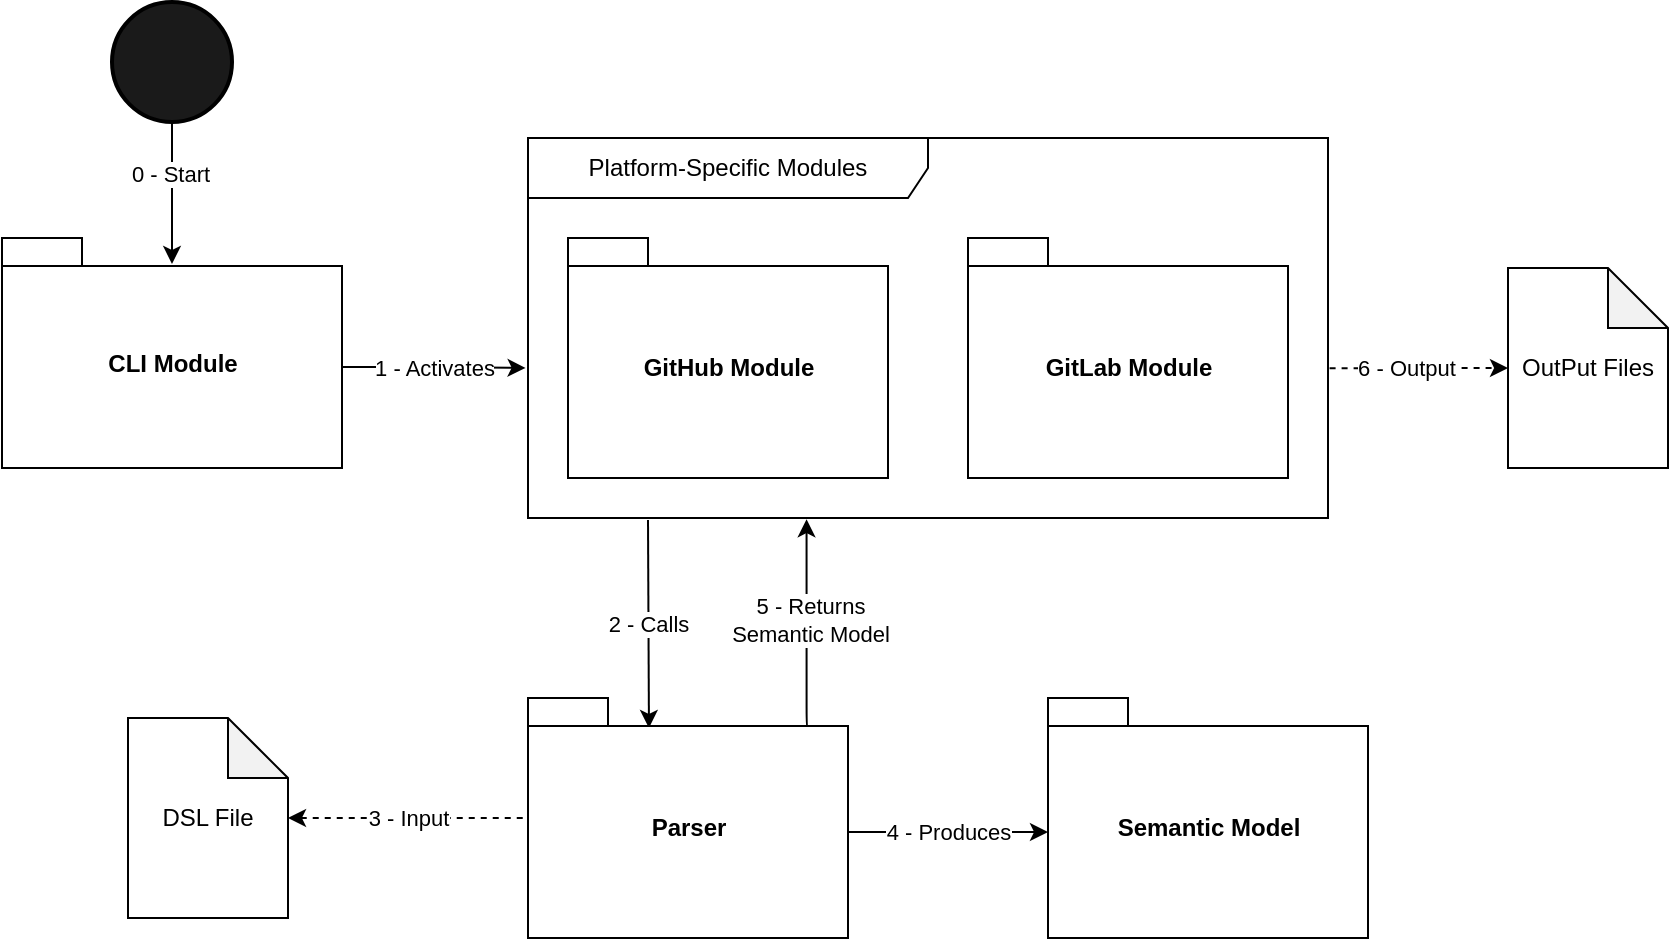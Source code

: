 <mxfile pages="6">
    <diagram id="MqxnWlQqTLx_sGWGAXM0" name="SystemOverview">
        <mxGraphModel dx="1958" dy="1572" grid="1" gridSize="10" guides="1" tooltips="1" connect="1" arrows="1" fold="1" page="1" pageScale="1" pageWidth="850" pageHeight="1100" math="0" shadow="0">
            <root>
                <mxCell id="0"/>
                <mxCell id="1" parent="0"/>
                <mxCell id="23" value="Platform-Specific Modules" style="shape=umlFrame;whiteSpace=wrap;html=1;width=200;height=30;" vertex="1" parent="1">
                    <mxGeometry x="60" width="400" height="190" as="geometry"/>
                </mxCell>
                <mxCell id="29" value="1 - Activates" style="edgeStyle=orthogonalEdgeStyle;html=1;exitX=0;exitY=0;exitDx=170;exitDy=64.5;exitPerimeter=0;entryX=-0.003;entryY=0.605;entryDx=0;entryDy=0;entryPerimeter=0;startArrow=none;startFill=0;endArrow=classic;endFill=1;" edge="1" parent="1" source="gdJiS5tVcTXjcoY0e7hW-7" target="23">
                    <mxGeometry relative="1" as="geometry"/>
                </mxCell>
                <mxCell id="gdJiS5tVcTXjcoY0e7hW-7" value="CLI Module" style="shape=folder;fontStyle=1;spacingTop=10;tabWidth=40;tabHeight=14;tabPosition=left;html=1;" parent="1" vertex="1">
                    <mxGeometry x="-203" y="50" width="170" height="115" as="geometry"/>
                </mxCell>
                <mxCell id="gdJiS5tVcTXjcoY0e7hW-8" value="4 - Produces" style="edgeStyle=none;html=1;exitX=0;exitY=0;exitDx=160;exitDy=67;exitPerimeter=0;entryX=0;entryY=0;entryDx=0;entryDy=67;entryPerimeter=0;" parent="1" source="2" target="4" edge="1">
                    <mxGeometry relative="1" as="geometry"/>
                </mxCell>
                <mxCell id="24" value="2 - Calls" style="edgeStyle=orthogonalEdgeStyle;html=1;exitX=0.378;exitY=0.125;exitDx=0;exitDy=0;exitPerimeter=0;startArrow=classic;startFill=1;endArrow=none;endFill=0;" edge="1" parent="1" source="2">
                    <mxGeometry relative="1" as="geometry">
                        <mxPoint x="120" y="191" as="targetPoint"/>
                        <Array as="points"/>
                    </mxGeometry>
                </mxCell>
                <mxCell id="26" style="edgeStyle=orthogonalEdgeStyle;html=1;exitX=0.878;exitY=0.108;exitDx=0;exitDy=0;exitPerimeter=0;entryX=0.362;entryY=0.998;entryDx=0;entryDy=0;entryPerimeter=0;startArrow=none;startFill=0;endArrow=classic;endFill=1;" edge="1" parent="1">
                    <mxGeometry relative="1" as="geometry">
                        <mxPoint x="200.48" y="293.96" as="sourcePoint"/>
                        <mxPoint x="199.28" y="190.6" as="targetPoint"/>
                        <Array as="points">
                            <mxPoint x="200" y="295"/>
                            <mxPoint x="199" y="295"/>
                        </Array>
                    </mxGeometry>
                </mxCell>
                <mxCell id="27" value="5 - Returns &lt;br&gt;Semantic Model" style="edgeLabel;html=1;align=center;verticalAlign=middle;resizable=0;points=[];" vertex="1" connectable="0" parent="26">
                    <mxGeometry x="0.317" y="1" relative="1" as="geometry">
                        <mxPoint x="2" y="14" as="offset"/>
                    </mxGeometry>
                </mxCell>
                <mxCell id="2" value="Parser" style="shape=folder;fontStyle=1;spacingTop=10;tabWidth=40;tabHeight=14;tabPosition=left;html=1;" parent="1" vertex="1">
                    <mxGeometry x="60" y="280" width="160" height="120" as="geometry"/>
                </mxCell>
                <mxCell id="4" value="Semantic Model" style="shape=folder;fontStyle=1;spacingTop=10;tabWidth=40;tabHeight=14;tabPosition=left;html=1;" parent="1" vertex="1">
                    <mxGeometry x="320" y="280" width="160" height="120" as="geometry"/>
                </mxCell>
                <mxCell id="gdJiS5tVcTXjcoY0e7hW-4" value="GitHub Module" style="shape=folder;fontStyle=1;spacingTop=10;tabWidth=40;tabHeight=14;tabPosition=left;html=1;" parent="1" vertex="1">
                    <mxGeometry x="80" y="50" width="160" height="120" as="geometry"/>
                </mxCell>
                <mxCell id="gdJiS5tVcTXjcoY0e7hW-25" style="edgeStyle=orthogonalEdgeStyle;html=1;exitX=1.002;exitY=0.606;exitDx=0;exitDy=0;exitPerimeter=0;entryX=0;entryY=0.5;entryDx=0;entryDy=0;entryPerimeter=0;startArrow=none;startFill=0;endArrow=classic;endFill=1;dashed=1;" parent="1" source="23" target="gdJiS5tVcTXjcoY0e7hW-20" edge="1">
                    <mxGeometry relative="1" as="geometry"/>
                </mxCell>
                <mxCell id="7" value="6 - Output" style="edgeLabel;html=1;align=center;verticalAlign=middle;resizable=0;points=[];" parent="gdJiS5tVcTXjcoY0e7hW-25" vertex="1" connectable="0">
                    <mxGeometry x="0.24" relative="1" as="geometry">
                        <mxPoint x="-17" as="offset"/>
                    </mxGeometry>
                </mxCell>
                <mxCell id="gdJiS5tVcTXjcoY0e7hW-5" value="GitLab Module" style="shape=folder;fontStyle=1;spacingTop=10;tabWidth=40;tabHeight=14;tabPosition=left;html=1;" parent="1" vertex="1">
                    <mxGeometry x="280" y="50" width="160" height="120" as="geometry"/>
                </mxCell>
                <mxCell id="XSIQ8_s49UUyToeg9Q47-8" value="3 - Input" style="edgeStyle=none;html=1;dashed=1;startArrow=classic;startFill=1;endArrow=none;endFill=0;" parent="1" source="XSIQ8_s49UUyToeg9Q47-5" target="2" edge="1">
                    <mxGeometry relative="1" as="geometry"/>
                </mxCell>
                <mxCell id="XSIQ8_s49UUyToeg9Q47-5" value="DSL File" style="shape=note;whiteSpace=wrap;html=1;backgroundOutline=1;darkOpacity=0.05;" parent="1" vertex="1">
                    <mxGeometry x="-140" y="290" width="80" height="100" as="geometry"/>
                </mxCell>
                <mxCell id="gdJiS5tVcTXjcoY0e7hW-20" value="OutPut Files" style="shape=note;whiteSpace=wrap;html=1;backgroundOutline=1;darkOpacity=0.05;" parent="1" vertex="1">
                    <mxGeometry x="550" y="65" width="80" height="100" as="geometry"/>
                </mxCell>
                <mxCell id="10" style="edgeStyle=none;html=1;exitX=0.5;exitY=1;exitDx=0;exitDy=0;exitPerimeter=0;startArrow=none;startFill=0;endArrow=classic;endFill=1;" parent="1" edge="1">
                    <mxGeometry relative="1" as="geometry">
                        <mxPoint x="-118" y="-7" as="sourcePoint"/>
                        <mxPoint x="-118" y="63" as="targetPoint"/>
                    </mxGeometry>
                </mxCell>
                <mxCell id="11" value="0 - Start" style="edgeLabel;html=1;align=center;verticalAlign=middle;resizable=0;points=[];" parent="10" vertex="1" connectable="0">
                    <mxGeometry x="-0.304" y="-1" relative="1" as="geometry">
                        <mxPoint as="offset"/>
                    </mxGeometry>
                </mxCell>
                <mxCell id="9" value="" style="strokeWidth=2;html=1;shape=mxgraph.flowchart.start_2;whiteSpace=wrap;fillColor=#1A1A1A;" parent="1" vertex="1">
                    <mxGeometry x="-148" y="-68" width="60" height="60" as="geometry"/>
                </mxCell>
            </root>
        </mxGraphModel>
    </diagram>
    <diagram id="XIYA0xYFkIvqYRaQsQ3a" name="Parser">
        <mxGraphModel dx="1138" dy="564" grid="1" gridSize="10" guides="1" tooltips="1" connect="1" arrows="1" fold="1" page="1" pageScale="1" pageWidth="850" pageHeight="1100" math="0" shadow="0">
            <root>
                <mxCell id="IWNCDrZgadfdRcg03cbw-0"/>
                <mxCell id="IWNCDrZgadfdRcg03cbw-1" parent="IWNCDrZgadfdRcg03cbw-0"/>
                <mxCell id="dM1lUa3VdjRCr3HEYh2X-16" style="edgeStyle=orthogonalEdgeStyle;html=1;" parent="IWNCDrZgadfdRcg03cbw-1" source="K09DDE0wchspApwbkazg-0" target="K09DDE0wchspApwbkazg-4" edge="1">
                    <mxGeometry relative="1" as="geometry">
                        <mxPoint x="320" y="230.0" as="targetPoint"/>
                        <Array as="points"/>
                    </mxGeometry>
                </mxCell>
                <mxCell id="K09DDE0wchspApwbkazg-0" value="DSLParser" style="swimlane;fontStyle=1;align=center;verticalAlign=top;childLayout=stackLayout;horizontal=1;startSize=26;horizontalStack=0;resizeParent=1;resizeParentMax=0;resizeLast=0;collapsible=1;marginBottom=0;" parent="IWNCDrZgadfdRcg03cbw-1" vertex="1">
                    <mxGeometry x="180" y="207" width="270" height="112" as="geometry"/>
                </mxCell>
                <mxCell id="K09DDE0wchspApwbkazg-2" value="" style="line;strokeWidth=1;fillColor=none;align=left;verticalAlign=middle;spacingTop=-1;spacingLeft=3;spacingRight=3;rotatable=0;labelPosition=right;points=[];portConstraint=eastwest;" parent="K09DDE0wchspApwbkazg-0" vertex="1">
                    <mxGeometry y="26" width="270" height="8" as="geometry"/>
                </mxCell>
                <mxCell id="K09DDE0wchspApwbkazg-3" value="+ parse(): SemanticModel" style="text;strokeColor=none;fillColor=none;align=left;verticalAlign=top;spacingLeft=4;spacingRight=4;overflow=hidden;rotatable=0;points=[[0,0.5],[1,0.5]];portConstraint=eastwest;" parent="K09DDE0wchspApwbkazg-0" vertex="1">
                    <mxGeometry y="34" width="270" height="26" as="geometry"/>
                </mxCell>
                <mxCell id="dM1lUa3VdjRCr3HEYh2X-9" value="- buildSymbolTable(): void" style="text;strokeColor=none;fillColor=none;align=left;verticalAlign=top;spacingLeft=4;spacingRight=4;overflow=hidden;rotatable=0;points=[[0,0.5],[1,0.5]];portConstraint=eastwest;" parent="K09DDE0wchspApwbkazg-0" vertex="1">
                    <mxGeometry y="60" width="270" height="26" as="geometry"/>
                </mxCell>
                <mxCell id="xOscFxG6Qo4vnTSnOcO7-1" value="- buildSemanticModel(): void" style="text;strokeColor=none;fillColor=none;align=left;verticalAlign=top;spacingLeft=4;spacingRight=4;overflow=hidden;rotatable=0;points=[[0,0.5],[1,0.5]];portConstraint=eastwest;" parent="K09DDE0wchspApwbkazg-0" vertex="1">
                    <mxGeometry y="86" width="270" height="26" as="geometry"/>
                </mxCell>
                <mxCell id="9xqBmWQ3SyAOFEb68c5p-0" style="edgeStyle=orthogonalEdgeStyle;html=1;endArrow=classic;endFill=1;endSize=6;" parent="IWNCDrZgadfdRcg03cbw-1" source="K09DDE0wchspApwbkazg-4" target="ZSBLDp_VqIufTU0aZ3Nk-0" edge="1">
                    <mxGeometry relative="1" as="geometry"/>
                </mxCell>
                <mxCell id="K09DDE0wchspApwbkazg-4" value="&lt;&lt;Singleton&gt;&gt;&#10;StageSymbolTable" style="swimlane;fontStyle=1;align=center;verticalAlign=top;childLayout=stackLayout;horizontal=1;startSize=40;horizontalStack=0;resizeParent=1;resizeParentMax=0;resizeLast=0;collapsible=1;marginBottom=0;" parent="IWNCDrZgadfdRcg03cbw-1" vertex="1">
                    <mxGeometry x="490" y="187" width="240" height="152" as="geometry"/>
                </mxCell>
                <mxCell id="K09DDE0wchspApwbkazg-5" value="- stages: Map&lt;String, Stage&gt;" style="text;strokeColor=none;fillColor=none;align=left;verticalAlign=top;spacingLeft=4;spacingRight=4;overflow=hidden;rotatable=0;points=[[0,0.5],[1,0.5]];portConstraint=eastwest;fontStyle=0" parent="K09DDE0wchspApwbkazg-4" vertex="1">
                    <mxGeometry y="40" width="240" height="26" as="geometry"/>
                </mxCell>
                <mxCell id="K09DDE0wchspApwbkazg-6" value="" style="line;strokeWidth=1;fillColor=none;align=left;verticalAlign=middle;spacingTop=-1;spacingLeft=3;spacingRight=3;rotatable=0;labelPosition=right;points=[];portConstraint=eastwest;" parent="K09DDE0wchspApwbkazg-4" vertex="1">
                    <mxGeometry y="66" width="240" height="8" as="geometry"/>
                </mxCell>
                <mxCell id="K09DDE0wchspApwbkazg-7" value="+ addStage(String, Stage): void" style="text;strokeColor=none;fillColor=none;align=left;verticalAlign=top;spacingLeft=4;spacingRight=4;overflow=hidden;rotatable=0;points=[[0,0.5],[1,0.5]];portConstraint=eastwest;" parent="K09DDE0wchspApwbkazg-4" vertex="1">
                    <mxGeometry y="74" width="240" height="26" as="geometry"/>
                </mxCell>
                <mxCell id="28XeSZE2sqBfRNQBClAr-4" value="+ getStage(String): Stage" style="text;strokeColor=none;fillColor=none;align=left;verticalAlign=top;spacingLeft=4;spacingRight=4;overflow=hidden;rotatable=0;points=[[0,0.5],[1,0.5]];portConstraint=eastwest;" parent="K09DDE0wchspApwbkazg-4" vertex="1">
                    <mxGeometry y="100" width="240" height="26" as="geometry"/>
                </mxCell>
                <mxCell id="M4dSdJV__bx3kccWBa1K-0" value="+ getStages(): Map&lt;String, Stage&gt;" style="text;strokeColor=none;fillColor=none;align=left;verticalAlign=top;spacingLeft=4;spacingRight=4;overflow=hidden;rotatable=0;points=[[0,0.5],[1,0.5]];portConstraint=eastwest;" vertex="1" parent="K09DDE0wchspApwbkazg-4">
                    <mxGeometry y="126" width="240" height="26" as="geometry"/>
                </mxCell>
                <mxCell id="ZSBLDp_VqIufTU0aZ3Nk-0" value="Stage" style="swimlane;fontStyle=1;align=center;verticalAlign=top;childLayout=stackLayout;horizontal=1;startSize=26;horizontalStack=0;resizeParent=1;resizeParentMax=0;resizeLast=0;collapsible=1;marginBottom=0;" parent="IWNCDrZgadfdRcg03cbw-1" vertex="1">
                    <mxGeometry x="770" y="194" width="200" height="138" as="geometry"/>
                </mxCell>
                <mxCell id="ZSBLDp_VqIufTU0aZ3Nk-1" value="- name: String" style="text;strokeColor=none;fillColor=none;align=left;verticalAlign=top;spacingLeft=4;spacingRight=4;overflow=hidden;rotatable=0;points=[[0,0.5],[1,0.5]];portConstraint=eastwest;" parent="ZSBLDp_VqIufTU0aZ3Nk-0" vertex="1">
                    <mxGeometry y="26" width="200" height="26" as="geometry"/>
                </mxCell>
                <mxCell id="ZSBLDp_VqIufTU0aZ3Nk-2" value="- jobs: Job[]" style="text;strokeColor=none;fillColor=none;align=left;verticalAlign=top;spacingLeft=4;spacingRight=4;overflow=hidden;rotatable=0;points=[[0,0.5],[1,0.5]];portConstraint=eastwest;" parent="ZSBLDp_VqIufTU0aZ3Nk-0" vertex="1">
                    <mxGeometry y="52" width="200" height="26" as="geometry"/>
                </mxCell>
                <mxCell id="ZSBLDp_VqIufTU0aZ3Nk-3" value="- needs: String[]" style="text;strokeColor=none;fillColor=none;align=left;verticalAlign=top;spacingLeft=4;spacingRight=4;overflow=hidden;rotatable=0;points=[[0,0.5],[1,0.5]];portConstraint=eastwest;" parent="ZSBLDp_VqIufTU0aZ3Nk-0" vertex="1">
                    <mxGeometry y="78" width="200" height="26" as="geometry"/>
                </mxCell>
                <mxCell id="ZSBLDp_VqIufTU0aZ3Nk-4" value="- runs_on: String" style="text;strokeColor=none;fillColor=none;align=left;verticalAlign=top;spacingLeft=4;spacingRight=4;overflow=hidden;rotatable=0;points=[[0,0.5],[1,0.5]];portConstraint=eastwest;" parent="ZSBLDp_VqIufTU0aZ3Nk-0" vertex="1">
                    <mxGeometry y="104" width="200" height="26" as="geometry"/>
                </mxCell>
                <mxCell id="ZSBLDp_VqIufTU0aZ3Nk-5" value="" style="line;strokeWidth=1;fillColor=none;align=left;verticalAlign=middle;spacingTop=-1;spacingLeft=3;spacingRight=3;rotatable=0;labelPosition=right;points=[];portConstraint=eastwest;" parent="ZSBLDp_VqIufTU0aZ3Nk-0" vertex="1">
                    <mxGeometry y="130" width="200" height="8" as="geometry"/>
                </mxCell>
            </root>
        </mxGraphModel>
    </diagram>
    <diagram id="CPiNMO77paQSJV29m4RA" name="SemanticModel">
        <mxGraphModel dx="1422" dy="762" grid="1" gridSize="10" guides="1" tooltips="1" connect="1" arrows="1" fold="1" page="1" pageScale="1" pageWidth="850" pageHeight="1100" math="0" shadow="0">
            <root>
                <mxCell id="lWyDHzZWDR8sVOTfQuzM-0"/>
                <mxCell id="lWyDHzZWDR8sVOTfQuzM-1" parent="lWyDHzZWDR8sVOTfQuzM-0"/>
                <mxCell id="8uUshlUjNIexnw6PfgmC-0" value="Common Module" style="shape=umlFrame;whiteSpace=wrap;html=1;width=120;height=25;" parent="lWyDHzZWDR8sVOTfQuzM-1" vertex="1">
                    <mxGeometry x="590" y="360" width="240" height="570" as="geometry"/>
                </mxCell>
                <mxCell id="Nf_OvdkGn6ECtKF0OKBf-78" value="«interface»&lt;br&gt;&lt;b&gt;Task&lt;/b&gt;" style="html=1;" parent="lWyDHzZWDR8sVOTfQuzM-1" vertex="1">
                    <mxGeometry x="655" y="812" width="110" height="50" as="geometry"/>
                </mxCell>
                <mxCell id="UOOIqiE7h9TGRwUimt-H-0" value="Variables" style="swimlane;fontStyle=1;align=center;verticalAlign=top;childLayout=stackLayout;horizontal=1;startSize=26;horizontalStack=0;resizeParent=1;resizeParentMax=0;resizeLast=0;collapsible=1;marginBottom=0;" parent="lWyDHzZWDR8sVOTfQuzM-1" vertex="1">
                    <mxGeometry x="20" y="430" width="190" height="86" as="geometry"/>
                </mxCell>
                <mxCell id="UOOIqiE7h9TGRwUimt-H-1" value="- variables: Map&lt;String, String&gt;" style="text;strokeColor=none;fillColor=none;align=left;verticalAlign=top;spacingLeft=4;spacingRight=4;overflow=hidden;rotatable=0;points=[[0,0.5],[1,0.5]];portConstraint=eastwest;" parent="UOOIqiE7h9TGRwUimt-H-0" vertex="1">
                    <mxGeometry y="26" width="190" height="26" as="geometry"/>
                </mxCell>
                <mxCell id="UOOIqiE7h9TGRwUimt-H-2" value="" style="line;strokeWidth=1;fillColor=none;align=left;verticalAlign=middle;spacingTop=-1;spacingLeft=3;spacingRight=3;rotatable=0;labelPosition=right;points=[];portConstraint=eastwest;" parent="UOOIqiE7h9TGRwUimt-H-0" vertex="1">
                    <mxGeometry y="52" width="190" height="8" as="geometry"/>
                </mxCell>
                <mxCell id="UOOIqiE7h9TGRwUimt-H-3" value="+ addVariable(String, String): void " style="text;strokeColor=none;fillColor=none;align=left;verticalAlign=top;spacingLeft=4;spacingRight=4;overflow=hidden;rotatable=0;points=[[0,0.5],[1,0.5]];portConstraint=eastwest;" parent="UOOIqiE7h9TGRwUimt-H-0" vertex="1">
                    <mxGeometry y="60" width="190" height="26" as="geometry"/>
                </mxCell>
                <mxCell id="Nf_OvdkGn6ECtKF0OKBf-79" style="edgeStyle=orthogonalEdgeStyle;html=1;endArrow=block;endFill=0;dashed=1;startSize=12;endSize=12;" parent="lWyDHzZWDR8sVOTfQuzM-1" source="UOOIqiE7h9TGRwUimt-H-4" target="Nf_OvdkGn6ECtKF0OKBf-78" edge="1">
                    <mxGeometry relative="1" as="geometry">
                        <Array as="points">
                            <mxPoint x="570" y="837"/>
                            <mxPoint x="570" y="837"/>
                        </Array>
                    </mxGeometry>
                </mxCell>
                <mxCell id="UOOIqiE7h9TGRwUimt-H-4" value="Tasks" style="shape=umlFrame;whiteSpace=wrap;html=1;" parent="lWyDHzZWDR8sVOTfQuzM-1" vertex="1">
                    <mxGeometry x="20" y="744" width="520" height="186" as="geometry"/>
                </mxCell>
                <mxCell id="UOOIqiE7h9TGRwUimt-H-5" value="Trigger" style="swimlane;fontStyle=1;align=center;verticalAlign=top;childLayout=stackLayout;horizontal=1;startSize=26;horizontalStack=0;resizeParent=1;resizeParentMax=0;resizeLast=0;collapsible=1;marginBottom=0;" parent="lWyDHzZWDR8sVOTfQuzM-1" vertex="1">
                    <mxGeometry x="20" y="544" width="190" height="164" as="geometry"/>
                </mxCell>
                <mxCell id="UOOIqiE7h9TGRwUimt-H-6" value="- types: String[]" style="text;strokeColor=none;fillColor=none;align=left;verticalAlign=top;spacingLeft=4;spacingRight=4;overflow=hidden;rotatable=0;points=[[0,0.5],[1,0.5]];portConstraint=eastwest;" parent="UOOIqiE7h9TGRwUimt-H-5" vertex="1">
                    <mxGeometry y="26" width="190" height="26" as="geometry"/>
                </mxCell>
                <mxCell id="UOOIqiE7h9TGRwUimt-H-21" value="- branches: String[]" style="text;strokeColor=none;fillColor=none;align=left;verticalAlign=top;spacingLeft=4;spacingRight=4;overflow=hidden;rotatable=0;points=[[0,0.5],[1,0.5]];portConstraint=eastwest;" parent="UOOIqiE7h9TGRwUimt-H-5" vertex="1">
                    <mxGeometry y="52" width="190" height="26" as="geometry"/>
                </mxCell>
                <mxCell id="UOOIqiE7h9TGRwUimt-H-7" value="" style="line;strokeWidth=1;fillColor=none;align=left;verticalAlign=middle;spacingTop=-1;spacingLeft=3;spacingRight=3;rotatable=0;labelPosition=right;points=[];portConstraint=eastwest;" parent="UOOIqiE7h9TGRwUimt-H-5" vertex="1">
                    <mxGeometry y="78" width="190" height="8" as="geometry"/>
                </mxCell>
                <mxCell id="UOOIqiE7h9TGRwUimt-H-8" value="+ addType(String): void&#10;" style="text;strokeColor=none;fillColor=none;align=left;verticalAlign=top;spacingLeft=4;spacingRight=4;overflow=hidden;rotatable=0;points=[[0,0.5],[1,0.5]];portConstraint=eastwest;" parent="UOOIqiE7h9TGRwUimt-H-5" vertex="1">
                    <mxGeometry y="86" width="190" height="26" as="geometry"/>
                </mxCell>
                <mxCell id="UOOIqiE7h9TGRwUimt-H-22" value="+ addBranch(String): void&#10;" style="text;strokeColor=none;fillColor=none;align=left;verticalAlign=top;spacingLeft=4;spacingRight=4;overflow=hidden;rotatable=0;points=[[0,0.5],[1,0.5]];portConstraint=eastwest;" parent="UOOIqiE7h9TGRwUimt-H-5" vertex="1">
                    <mxGeometry y="112" width="190" height="26" as="geometry"/>
                </mxCell>
                <mxCell id="W6ErgZZ5AErXAMyglJ3D-0" value="- isTypeValid(String): boolean&#10;" style="text;strokeColor=none;fillColor=none;align=left;verticalAlign=top;spacingLeft=4;spacingRight=4;overflow=hidden;rotatable=0;points=[[0,0.5],[1,0.5]];portConstraint=eastwest;" parent="UOOIqiE7h9TGRwUimt-H-5" vertex="1">
                    <mxGeometry y="138" width="190" height="26" as="geometry"/>
                </mxCell>
                <mxCell id="UOOIqiE7h9TGRwUimt-H-9" value="Targets" style="swimlane;fontStyle=1;align=center;verticalAlign=top;childLayout=stackLayout;horizontal=1;startSize=26;horizontalStack=0;resizeParent=1;resizeParentMax=0;resizeLast=0;collapsible=1;marginBottom=0;" parent="lWyDHzZWDR8sVOTfQuzM-1" vertex="1">
                    <mxGeometry x="20" y="290" width="190" height="112" as="geometry"/>
                </mxCell>
                <mxCell id="UOOIqiE7h9TGRwUimt-H-10" value="- targets: String[]" style="text;strokeColor=none;fillColor=none;align=left;verticalAlign=top;spacingLeft=4;spacingRight=4;overflow=hidden;rotatable=0;points=[[0,0.5],[1,0.5]];portConstraint=eastwest;" parent="UOOIqiE7h9TGRwUimt-H-9" vertex="1">
                    <mxGeometry y="26" width="190" height="26" as="geometry"/>
                </mxCell>
                <mxCell id="UOOIqiE7h9TGRwUimt-H-11" value="" style="line;strokeWidth=1;fillColor=none;align=left;verticalAlign=middle;spacingTop=-1;spacingLeft=3;spacingRight=3;rotatable=0;labelPosition=right;points=[];portConstraint=eastwest;" parent="UOOIqiE7h9TGRwUimt-H-9" vertex="1">
                    <mxGeometry y="52" width="190" height="8" as="geometry"/>
                </mxCell>
                <mxCell id="UOOIqiE7h9TGRwUimt-H-12" value="+ addTarget(String): void" style="text;strokeColor=none;fillColor=none;align=left;verticalAlign=top;spacingLeft=4;spacingRight=4;overflow=hidden;rotatable=0;points=[[0,0.5],[1,0.5]];portConstraint=eastwest;" parent="UOOIqiE7h9TGRwUimt-H-9" vertex="1">
                    <mxGeometry y="60" width="190" height="26" as="geometry"/>
                </mxCell>
                <mxCell id="W6ErgZZ5AErXAMyglJ3D-1" value="- isTargetValid(String): boolean&#10;" style="text;strokeColor=none;fillColor=none;align=left;verticalAlign=top;spacingLeft=4;spacingRight=4;overflow=hidden;rotatable=0;points=[[0,0.5],[1,0.5]];portConstraint=eastwest;" parent="UOOIqiE7h9TGRwUimt-H-9" vertex="1">
                    <mxGeometry y="86" width="190" height="26" as="geometry"/>
                </mxCell>
                <mxCell id="Nf_OvdkGn6ECtKF0OKBf-80" value="Build Docker Image" style="swimlane;fontStyle=1;align=center;verticalAlign=top;childLayout=stackLayout;horizontal=1;startSize=26;horizontalStack=0;resizeParent=1;resizeParentMax=0;resizeLast=0;collapsible=1;marginBottom=0;" parent="lWyDHzZWDR8sVOTfQuzM-1" vertex="1">
                    <mxGeometry x="27" y="794" width="160" height="78" as="geometry"/>
                </mxCell>
                <mxCell id="Nf_OvdkGn6ECtKF0OKBf-109" value="- imageName: String" style="text;strokeColor=none;fillColor=none;align=left;verticalAlign=top;spacingLeft=4;spacingRight=4;overflow=hidden;rotatable=0;points=[[0,0.5],[1,0.5]];portConstraint=eastwest;" parent="Nf_OvdkGn6ECtKF0OKBf-80" vertex="1">
                    <mxGeometry y="26" width="160" height="26" as="geometry"/>
                </mxCell>
                <mxCell id="Nf_OvdkGn6ECtKF0OKBf-81" value="- buildFilePath: String" style="text;strokeColor=none;fillColor=none;align=left;verticalAlign=top;spacingLeft=4;spacingRight=4;overflow=hidden;rotatable=0;points=[[0,0.5],[1,0.5]];portConstraint=eastwest;" parent="Nf_OvdkGn6ECtKF0OKBf-80" vertex="1">
                    <mxGeometry y="52" width="160" height="26" as="geometry"/>
                </mxCell>
                <mxCell id="Nf_OvdkGn6ECtKF0OKBf-88" value="Checkout" style="swimlane;fontStyle=1;align=center;verticalAlign=top;childLayout=stackLayout;horizontal=1;startSize=26;horizontalStack=0;resizeParent=1;resizeParentMax=0;resizeLast=0;collapsible=1;marginBottom=0;" parent="lWyDHzZWDR8sVOTfQuzM-1" vertex="1">
                    <mxGeometry x="200" y="794" width="160" height="52" as="geometry"/>
                </mxCell>
                <mxCell id="Nf_OvdkGn6ECtKF0OKBf-89" value="- repositoryURL: String" style="text;strokeColor=none;fillColor=none;align=left;verticalAlign=top;spacingLeft=4;spacingRight=4;overflow=hidden;rotatable=0;points=[[0,0.5],[1,0.5]];portConstraint=eastwest;" parent="Nf_OvdkGn6ECtKF0OKBf-88" vertex="1">
                    <mxGeometry y="26" width="160" height="26" as="geometry"/>
                </mxCell>
                <mxCell id="Nf_OvdkGn6ECtKF0OKBf-92" value="Run" style="swimlane;fontStyle=1;align=center;verticalAlign=top;childLayout=stackLayout;horizontal=1;startSize=26;horizontalStack=0;resizeParent=1;resizeParentMax=0;resizeLast=0;collapsible=1;marginBottom=0;" parent="lWyDHzZWDR8sVOTfQuzM-1" vertex="1">
                    <mxGeometry x="370" y="794" width="160" height="52" as="geometry"/>
                </mxCell>
                <mxCell id="Nf_OvdkGn6ECtKF0OKBf-93" value="- command: String" style="text;strokeColor=none;fillColor=none;align=left;verticalAlign=top;spacingLeft=4;spacingRight=4;overflow=hidden;rotatable=0;points=[[0,0.5],[1,0.5]];portConstraint=eastwest;" parent="Nf_OvdkGn6ECtKF0OKBf-92" vertex="1">
                    <mxGeometry y="26" width="160" height="26" as="geometry"/>
                </mxCell>
                <mxCell id="Nf_OvdkGn6ECtKF0OKBf-105" style="edgeStyle=orthogonalEdgeStyle;html=1;exitX=0;exitY=0.5;exitDx=0;exitDy=0;" parent="lWyDHzZWDR8sVOTfQuzM-1" source="Nf_OvdkGn6ECtKF0OKBf-103" target="UOOIqiE7h9TGRwUimt-H-9" edge="1">
                    <mxGeometry relative="1" as="geometry">
                        <Array as="points">
                            <mxPoint x="250" y="469"/>
                            <mxPoint x="250" y="346"/>
                        </Array>
                    </mxGeometry>
                </mxCell>
                <mxCell id="Nf_OvdkGn6ECtKF0OKBf-107" style="edgeStyle=orthogonalEdgeStyle;html=1;exitX=0;exitY=0.5;exitDx=0;exitDy=0;" parent="lWyDHzZWDR8sVOTfQuzM-1" source="Nf_OvdkGn6ECtKF0OKBf-103" target="UOOIqiE7h9TGRwUimt-H-5" edge="1">
                    <mxGeometry relative="1" as="geometry">
                        <Array as="points">
                            <mxPoint x="250" y="469"/>
                            <mxPoint x="250" y="629"/>
                        </Array>
                    </mxGeometry>
                </mxCell>
                <mxCell id="aY9W4tjQi4gmELOLwf8A-1" style="edgeStyle=orthogonalEdgeStyle;html=1;exitX=1;exitY=0.5;exitDx=0;exitDy=0;startArrow=none;startFill=0;endArrow=classic;endFill=1;startSize=10;endSize=6;" parent="lWyDHzZWDR8sVOTfQuzM-1" source="UOOIqiE7h9TGRwUimt-H-13" target="UOOIqiE7h9TGRwUimt-H-18" edge="1">
                    <mxGeometry relative="1" as="geometry"/>
                </mxCell>
                <mxCell id="UOOIqiE7h9TGRwUimt-H-13" value="Pipeline" style="swimlane;fontStyle=1;align=center;verticalAlign=top;childLayout=stackLayout;horizontal=1;startSize=26;horizontalStack=0;resizeParent=1;resizeParentMax=0;resizeLast=0;collapsible=1;marginBottom=0;" parent="lWyDHzZWDR8sVOTfQuzM-1" vertex="1">
                    <mxGeometry x="310" y="352" width="200" height="242" as="geometry"/>
                </mxCell>
                <mxCell id="UOOIqiE7h9TGRwUimt-H-14" value="- targets: Targets" style="text;strokeColor=none;fillColor=none;align=left;verticalAlign=top;spacingLeft=4;spacingRight=4;overflow=hidden;rotatable=0;points=[[0,0.5],[1,0.5]];portConstraint=eastwest;" parent="UOOIqiE7h9TGRwUimt-H-13" vertex="1">
                    <mxGeometry y="26" width="200" height="26" as="geometry"/>
                </mxCell>
                <mxCell id="Nf_OvdkGn6ECtKF0OKBf-102" value="- variables: Variables" style="text;strokeColor=none;fillColor=none;align=left;verticalAlign=top;spacingLeft=4;spacingRight=4;overflow=hidden;rotatable=0;points=[[0,0.5],[1,0.5]];portConstraint=eastwest;" parent="UOOIqiE7h9TGRwUimt-H-13" vertex="1">
                    <mxGeometry y="52" width="200" height="26" as="geometry"/>
                </mxCell>
                <mxCell id="Nf_OvdkGn6ECtKF0OKBf-101" value="- trigger: Trigger" style="text;strokeColor=none;fillColor=none;align=left;verticalAlign=top;spacingLeft=4;spacingRight=4;overflow=hidden;rotatable=0;points=[[0,0.5],[1,0.5]];portConstraint=eastwest;" parent="UOOIqiE7h9TGRwUimt-H-13" vertex="1">
                    <mxGeometry y="78" width="200" height="26" as="geometry"/>
                </mxCell>
                <mxCell id="Nf_OvdkGn6ECtKF0OKBf-103" value="- stages: Stage[]" style="text;strokeColor=none;fillColor=none;align=left;verticalAlign=top;spacingLeft=4;spacingRight=4;overflow=hidden;rotatable=0;points=[[0,0.5],[1,0.5]];portConstraint=eastwest;" parent="UOOIqiE7h9TGRwUimt-H-13" vertex="1">
                    <mxGeometry y="104" width="200" height="26" as="geometry"/>
                </mxCell>
                <mxCell id="UOOIqiE7h9TGRwUimt-H-15" value="" style="line;strokeWidth=1;fillColor=none;align=left;verticalAlign=middle;spacingTop=-1;spacingLeft=3;spacingRight=3;rotatable=0;labelPosition=right;points=[];portConstraint=eastwest;" parent="UOOIqiE7h9TGRwUimt-H-13" vertex="1">
                    <mxGeometry y="130" width="200" height="8" as="geometry"/>
                </mxCell>
                <mxCell id="UOOIqiE7h9TGRwUimt-H-16" value="+ setTargets(Targets): void" style="text;strokeColor=none;fillColor=none;align=left;verticalAlign=top;spacingLeft=4;spacingRight=4;overflow=hidden;rotatable=0;points=[[0,0.5],[1,0.5]];portConstraint=eastwest;" parent="UOOIqiE7h9TGRwUimt-H-13" vertex="1">
                    <mxGeometry y="138" width="200" height="26" as="geometry"/>
                </mxCell>
                <mxCell id="UOOIqiE7h9TGRwUimt-H-24" value="+ setVariables(Variables): void" style="text;strokeColor=none;fillColor=none;align=left;verticalAlign=top;spacingLeft=4;spacingRight=4;overflow=hidden;rotatable=0;points=[[0,0.5],[1,0.5]];portConstraint=eastwest;" parent="UOOIqiE7h9TGRwUimt-H-13" vertex="1">
                    <mxGeometry y="164" width="200" height="26" as="geometry"/>
                </mxCell>
                <mxCell id="UOOIqiE7h9TGRwUimt-H-25" value="+ setTrigger(Trigger): void" style="text;strokeColor=none;fillColor=none;align=left;verticalAlign=top;spacingLeft=4;spacingRight=4;overflow=hidden;rotatable=0;points=[[0,0.5],[1,0.5]];portConstraint=eastwest;" parent="UOOIqiE7h9TGRwUimt-H-13" vertex="1">
                    <mxGeometry y="190" width="200" height="26" as="geometry"/>
                </mxCell>
                <mxCell id="UOOIqiE7h9TGRwUimt-H-26" value="+ addStage(Stage): void" style="text;strokeColor=none;fillColor=none;align=left;verticalAlign=top;spacingLeft=4;spacingRight=4;overflow=hidden;rotatable=0;points=[[0,0.5],[1,0.5]];portConstraint=eastwest;" parent="UOOIqiE7h9TGRwUimt-H-13" vertex="1">
                    <mxGeometry y="216" width="200" height="26" as="geometry"/>
                </mxCell>
                <mxCell id="Nf_OvdkGn6ECtKF0OKBf-104" style="edgeStyle=orthogonalEdgeStyle;html=1;" parent="lWyDHzZWDR8sVOTfQuzM-1" source="UOOIqiE7h9TGRwUimt-H-17" target="Nf_OvdkGn6ECtKF0OKBf-96" edge="1">
                    <mxGeometry relative="1" as="geometry"/>
                </mxCell>
                <mxCell id="UOOIqiE7h9TGRwUimt-H-17" value="Stage" style="swimlane;fontStyle=1;align=center;verticalAlign=top;childLayout=stackLayout;horizontal=1;startSize=26;horizontalStack=0;resizeParent=1;resizeParentMax=0;resizeLast=0;collapsible=1;marginBottom=0;" parent="lWyDHzZWDR8sVOTfQuzM-1" vertex="1">
                    <mxGeometry x="620" y="408" width="180" height="130" as="geometry"/>
                </mxCell>
                <mxCell id="ASBBgQ1cgnK7S-Ia9lHD-0" value="- name: String" style="text;strokeColor=none;fillColor=none;align=left;verticalAlign=top;spacingLeft=4;spacingRight=4;overflow=hidden;rotatable=0;points=[[0,0.5],[1,0.5]];portConstraint=eastwest;" parent="UOOIqiE7h9TGRwUimt-H-17" vertex="1">
                    <mxGeometry y="26" width="180" height="26" as="geometry"/>
                </mxCell>
                <mxCell id="UOOIqiE7h9TGRwUimt-H-18" value="- jobs: Job[]" style="text;strokeColor=none;fillColor=none;align=left;verticalAlign=top;spacingLeft=4;spacingRight=4;overflow=hidden;rotatable=0;points=[[0,0.5],[1,0.5]];portConstraint=eastwest;" parent="UOOIqiE7h9TGRwUimt-H-17" vertex="1">
                    <mxGeometry y="52" width="180" height="26" as="geometry"/>
                </mxCell>
                <mxCell id="ASBBgQ1cgnK7S-Ia9lHD-2" value="- predecessors: Stage[]" style="text;strokeColor=none;fillColor=none;align=left;verticalAlign=top;spacingLeft=4;spacingRight=4;overflow=hidden;rotatable=0;points=[[0,0.5],[1,0.5]];portConstraint=eastwest;" parent="UOOIqiE7h9TGRwUimt-H-17" vertex="1">
                    <mxGeometry y="78" width="180" height="26" as="geometry"/>
                </mxCell>
                <mxCell id="UOOIqiE7h9TGRwUimt-H-28" value="- runs_on: String" style="text;strokeColor=none;fillColor=none;align=left;verticalAlign=top;spacingLeft=4;spacingRight=4;overflow=hidden;rotatable=0;points=[[0,0.5],[1,0.5]];portConstraint=eastwest;" parent="UOOIqiE7h9TGRwUimt-H-17" vertex="1">
                    <mxGeometry y="104" width="180" height="26" as="geometry"/>
                </mxCell>
                <mxCell id="Nf_OvdkGn6ECtKF0OKBf-100" style="edgeStyle=orthogonalEdgeStyle;html=1;" parent="lWyDHzZWDR8sVOTfQuzM-1" source="Nf_OvdkGn6ECtKF0OKBf-96" target="Nf_OvdkGn6ECtKF0OKBf-78" edge="1">
                    <mxGeometry relative="1" as="geometry"/>
                </mxCell>
                <mxCell id="Nf_OvdkGn6ECtKF0OKBf-96" value="Job" style="swimlane;fontStyle=1;align=center;verticalAlign=top;childLayout=stackLayout;horizontal=1;startSize=26;horizontalStack=0;resizeParent=1;resizeParentMax=0;resizeLast=0;collapsible=1;marginBottom=0;" parent="lWyDHzZWDR8sVOTfQuzM-1" vertex="1">
                    <mxGeometry x="630" y="580" width="160" height="78" as="geometry"/>
                </mxCell>
                <mxCell id="Nf_OvdkGn6ECtKF0OKBf-97" value="- name: String" style="text;strokeColor=none;fillColor=none;align=left;verticalAlign=top;spacingLeft=4;spacingRight=4;overflow=hidden;rotatable=0;points=[[0,0.5],[1,0.5]];portConstraint=eastwest;" parent="Nf_OvdkGn6ECtKF0OKBf-96" vertex="1">
                    <mxGeometry y="26" width="160" height="26" as="geometry"/>
                </mxCell>
                <mxCell id="UOOIqiE7h9TGRwUimt-H-27" value="- tasks: Task[]" style="text;strokeColor=none;fillColor=none;align=left;verticalAlign=top;spacingLeft=4;spacingRight=4;overflow=hidden;rotatable=0;points=[[0,0.5],[1,0.5]];portConstraint=eastwest;" parent="Nf_OvdkGn6ECtKF0OKBf-96" vertex="1">
                    <mxGeometry y="52" width="160" height="26" as="geometry"/>
                </mxCell>
                <mxCell id="aY9W4tjQi4gmELOLwf8A-0" style="edgeStyle=orthogonalEdgeStyle;html=1;exitX=0;exitY=0.5;exitDx=0;exitDy=0;entryX=1;entryY=0.5;entryDx=0;entryDy=0;startArrow=none;startFill=0;endArrow=classic;endFill=1;startSize=10;endSize=6;" parent="lWyDHzZWDR8sVOTfQuzM-1" source="Nf_OvdkGn6ECtKF0OKBf-103" target="UOOIqiE7h9TGRwUimt-H-1" edge="1">
                    <mxGeometry relative="1" as="geometry"/>
                </mxCell>
            </root>
        </mxGraphModel>
    </diagram>
    <diagram id="0lD_gkbiid3n9YCUygVT" name="CLIModule">
        <mxGraphModel dx="2272" dy="762" grid="1" gridSize="10" guides="1" tooltips="1" connect="1" arrows="1" fold="1" page="1" pageScale="1" pageWidth="850" pageHeight="1100" math="0" shadow="0">
            <root>
                <mxCell id="DabSvafeZZyAcUnJCEnm-0"/>
                <mxCell id="DabSvafeZZyAcUnJCEnm-1" parent="DabSvafeZZyAcUnJCEnm-0"/>
                <mxCell id="BAzHq8RqgjAXBoQ7ZJ6v-3" value="LocalFilePath" style="swimlane;fontStyle=1;align=center;verticalAlign=top;childLayout=stackLayout;horizontal=1;startSize=26;horizontalStack=0;resizeParent=1;resizeParentMax=0;resizeLast=0;collapsible=1;marginBottom=0;" parent="DabSvafeZZyAcUnJCEnm-1" vertex="1">
                    <mxGeometry x="120" y="120" width="160" height="86" as="geometry"/>
                </mxCell>
                <mxCell id="BAzHq8RqgjAXBoQ7ZJ6v-4" value="+ field: type" style="text;strokeColor=none;fillColor=none;align=left;verticalAlign=top;spacingLeft=4;spacingRight=4;overflow=hidden;rotatable=0;points=[[0,0.5],[1,0.5]];portConstraint=eastwest;" parent="BAzHq8RqgjAXBoQ7ZJ6v-3" vertex="1">
                    <mxGeometry y="26" width="160" height="26" as="geometry"/>
                </mxCell>
                <mxCell id="BAzHq8RqgjAXBoQ7ZJ6v-5" value="" style="line;strokeWidth=1;fillColor=none;align=left;verticalAlign=middle;spacingTop=-1;spacingLeft=3;spacingRight=3;rotatable=0;labelPosition=right;points=[];portConstraint=eastwest;" parent="BAzHq8RqgjAXBoQ7ZJ6v-3" vertex="1">
                    <mxGeometry y="52" width="160" height="8" as="geometry"/>
                </mxCell>
                <mxCell id="BAzHq8RqgjAXBoQ7ZJ6v-6" value="+ method(type): type" style="text;strokeColor=none;fillColor=none;align=left;verticalAlign=top;spacingLeft=4;spacingRight=4;overflow=hidden;rotatable=0;points=[[0,0.5],[1,0.5]];portConstraint=eastwest;" parent="BAzHq8RqgjAXBoQ7ZJ6v-3" vertex="1">
                    <mxGeometry y="60" width="160" height="26" as="geometry"/>
                </mxCell>
                <mxCell id="BAzHq8RqgjAXBoQ7ZJ6v-8" value="" style="edgeStyle=none;html=1;" parent="DabSvafeZZyAcUnJCEnm-1" source="BAzHq8RqgjAXBoQ7ZJ6v-7" target="BAzHq8RqgjAXBoQ7ZJ6v-6" edge="1">
                    <mxGeometry relative="1" as="geometry"/>
                </mxCell>
                <mxCell id="BAzHq8RqgjAXBoQ7ZJ6v-7" value="Wrapper for magic strings&lt;br&gt;(Maybe in a util module)" style="shape=note;whiteSpace=wrap;html=1;backgroundOutline=1;darkOpacity=0.05;" parent="DabSvafeZZyAcUnJCEnm-1" vertex="1">
                    <mxGeometry x="-40" y="120" width="80" height="120" as="geometry"/>
                </mxCell>
            </root>
        </mxGraphModel>
    </diagram>
    <diagram id="ShVHNikwBhRnXJh0IRXE" name="TargetModule">
        <mxGraphModel dx="1422" dy="762" grid="1" gridSize="10" guides="1" tooltips="1" connect="1" arrows="1" fold="1" page="1" pageScale="1" pageWidth="850" pageHeight="1100" math="0" shadow="0">
            <root>
                <mxCell id="im930XWlGwHuCoEjLJHO-0"/>
                <mxCell id="im930XWlGwHuCoEjLJHO-1" parent="im930XWlGwHuCoEjLJHO-0"/>
            </root>
        </mxGraphModel>
    </diagram>
    <diagram id="YcV9ZFKnkAg0thRwxwep" name="Extra">
        <mxGraphModel dx="3555" dy="1905" grid="1" gridSize="10" guides="1" tooltips="1" connect="1" arrows="1" fold="1" page="1" pageScale="1" pageWidth="850" pageHeight="1100" math="0" shadow="0">
            <root>
                <mxCell id="0"/>
                <mxCell id="1" parent="0"/>
                <mxCell id="p8aCEuCecSPDmzXGa8ZO-1" value="Syntax Tree" style="shape=umlFrame;whiteSpace=wrap;html=1;width=100;height=21;" vertex="1" parent="1">
                    <mxGeometry x="660" y="20" width="1700" height="800" as="geometry"/>
                </mxCell>
                <mxCell id="p8aCEuCecSPDmzXGa8ZO-2" style="html=1;exitX=0.5;exitY=0;exitDx=0;exitDy=0;entryX=0.5;entryY=1;entryDx=0;entryDy=0;endArrow=none;endFill=0;endSize=6;" edge="1" parent="1" source="p8aCEuCecSPDmzXGa8ZO-7" target="p8aCEuCecSPDmzXGa8ZO-6">
                    <mxGeometry relative="1" as="geometry">
                        <mxPoint x="788.284" y="246.716" as="sourcePoint"/>
                        <mxPoint x="1005" y="150" as="targetPoint"/>
                    </mxGeometry>
                </mxCell>
                <mxCell id="p8aCEuCecSPDmzXGa8ZO-3" style="edgeStyle=none;html=1;exitX=0.5;exitY=0;exitDx=0;exitDy=0;entryX=0.5;entryY=1;entryDx=0;entryDy=0;endArrow=none;endFill=0;endSize=6;" edge="1" parent="1" source="p8aCEuCecSPDmzXGa8ZO-10" target="p8aCEuCecSPDmzXGa8ZO-6">
                    <mxGeometry relative="1" as="geometry">
                        <mxPoint x="1080" y="297.5" as="sourcePoint"/>
                        <mxPoint x="1005" y="150" as="targetPoint"/>
                    </mxGeometry>
                </mxCell>
                <mxCell id="p8aCEuCecSPDmzXGa8ZO-4" style="edgeStyle=none;html=1;exitX=0.5;exitY=0;exitDx=0;exitDy=0;entryX=0.5;entryY=1;entryDx=0;entryDy=0;endArrow=none;endFill=0;endSize=6;" edge="1" parent="1" source="p8aCEuCecSPDmzXGa8ZO-13" target="p8aCEuCecSPDmzXGa8ZO-6">
                    <mxGeometry relative="1" as="geometry">
                        <mxPoint x="1330" y="297.5" as="sourcePoint"/>
                        <mxPoint x="1005" y="150" as="targetPoint"/>
                    </mxGeometry>
                </mxCell>
                <mxCell id="p8aCEuCecSPDmzXGa8ZO-5" style="edgeStyle=none;html=1;exitX=0.5;exitY=0;exitDx=0;exitDy=0;entryX=0.5;entryY=1;entryDx=0;entryDy=0;endArrow=none;endFill=0;endSize=6;" edge="1" parent="1" source="p8aCEuCecSPDmzXGa8ZO-20" target="p8aCEuCecSPDmzXGa8ZO-6">
                    <mxGeometry relative="1" as="geometry">
                        <mxPoint x="1670" y="250" as="sourcePoint"/>
                        <mxPoint x="1005" y="150" as="targetPoint"/>
                    </mxGeometry>
                </mxCell>
                <mxCell id="p8aCEuCecSPDmzXGa8ZO-6" value="pipeline" style="rounded=0;whiteSpace=wrap;html=1;" vertex="1" parent="1">
                    <mxGeometry x="1070" y="40" width="120" height="60" as="geometry"/>
                </mxCell>
                <mxCell id="p8aCEuCecSPDmzXGa8ZO-7" value="targets" style="rounded=0;whiteSpace=wrap;html=1;" vertex="1" parent="1">
                    <mxGeometry x="680" y="202.5" width="120" height="60" as="geometry"/>
                </mxCell>
                <mxCell id="p8aCEuCecSPDmzXGa8ZO-8" style="edgeStyle=none;html=1;exitX=0.5;exitY=1;exitDx=0;exitDy=0;entryX=0.5;entryY=0;entryDx=0;entryDy=0;endArrow=none;endFill=0;endSize=6;" edge="1" parent="1" source="p8aCEuCecSPDmzXGa8ZO-10" target="p8aCEuCecSPDmzXGa8ZO-15">
                    <mxGeometry relative="1" as="geometry"/>
                </mxCell>
                <mxCell id="p8aCEuCecSPDmzXGa8ZO-9" style="edgeStyle=none;html=1;exitX=0.5;exitY=1;exitDx=0;exitDy=0;entryX=0.5;entryY=0;entryDx=0;entryDy=0;endArrow=none;endFill=0;endSize=6;" edge="1" parent="1" source="p8aCEuCecSPDmzXGa8ZO-10" target="p8aCEuCecSPDmzXGa8ZO-16">
                    <mxGeometry relative="1" as="geometry"/>
                </mxCell>
                <mxCell id="p8aCEuCecSPDmzXGa8ZO-10" value="variables" style="rounded=0;whiteSpace=wrap;html=1;" vertex="1" parent="1">
                    <mxGeometry x="920" y="202.5" width="120" height="60" as="geometry"/>
                </mxCell>
                <mxCell id="p8aCEuCecSPDmzXGa8ZO-11" style="edgeStyle=none;html=1;exitX=0.5;exitY=1;exitDx=0;exitDy=0;entryX=0.5;entryY=0;entryDx=0;entryDy=0;endArrow=none;endFill=0;endSize=6;" edge="1" parent="1" source="p8aCEuCecSPDmzXGa8ZO-13" target="p8aCEuCecSPDmzXGa8ZO-17">
                    <mxGeometry relative="1" as="geometry"/>
                </mxCell>
                <mxCell id="p8aCEuCecSPDmzXGa8ZO-12" style="edgeStyle=none;html=1;exitX=0.5;exitY=1;exitDx=0;exitDy=0;entryX=0.5;entryY=0;entryDx=0;entryDy=0;endArrow=none;endFill=0;endSize=6;" edge="1" parent="1" source="p8aCEuCecSPDmzXGa8ZO-13" target="p8aCEuCecSPDmzXGa8ZO-18">
                    <mxGeometry relative="1" as="geometry"/>
                </mxCell>
                <mxCell id="p8aCEuCecSPDmzXGa8ZO-13" value="triggers" style="rounded=0;whiteSpace=wrap;html=1;" vertex="1" parent="1">
                    <mxGeometry x="1260" y="190" width="120" height="60" as="geometry"/>
                </mxCell>
                <mxCell id="p8aCEuCecSPDmzXGa8ZO-14" style="edgeStyle=none;html=1;exitX=0.5;exitY=1;exitDx=0;exitDy=0;entryX=0.5;entryY=0;entryDx=0;entryDy=0;endArrow=none;endFill=0;endSize=6;" edge="1" parent="1" source="p8aCEuCecSPDmzXGa8ZO-15" target="p8aCEuCecSPDmzXGa8ZO-41">
                    <mxGeometry relative="1" as="geometry"/>
                </mxCell>
                <mxCell id="p8aCEuCecSPDmzXGa8ZO-15" value="key" style="rounded=0;whiteSpace=wrap;html=1;" vertex="1" parent="1">
                    <mxGeometry x="840" y="320" width="120" height="60" as="geometry"/>
                </mxCell>
                <mxCell id="p8aCEuCecSPDmzXGa8ZO-16" value="value" style="rounded=0;whiteSpace=wrap;html=1;" vertex="1" parent="1">
                    <mxGeometry x="1000" y="320" width="120" height="60" as="geometry"/>
                </mxCell>
                <mxCell id="p8aCEuCecSPDmzXGa8ZO-17" value="trigger-types" style="rounded=0;whiteSpace=wrap;html=1;" vertex="1" parent="1">
                    <mxGeometry x="1180" y="280" width="120" height="60" as="geometry"/>
                </mxCell>
                <mxCell id="p8aCEuCecSPDmzXGa8ZO-18" value="branches" style="rounded=0;whiteSpace=wrap;html=1;" vertex="1" parent="1">
                    <mxGeometry x="1340" y="280" width="120" height="60" as="geometry"/>
                </mxCell>
                <mxCell id="p8aCEuCecSPDmzXGa8ZO-19" style="edgeStyle=none;html=1;exitX=0.5;exitY=1;exitDx=0;exitDy=0;entryX=0.5;entryY=0;entryDx=0;entryDy=0;endArrow=none;endFill=0;endSize=6;" edge="1" parent="1" source="p8aCEuCecSPDmzXGa8ZO-20" target="p8aCEuCecSPDmzXGa8ZO-21">
                    <mxGeometry relative="1" as="geometry"/>
                </mxCell>
                <mxCell id="p8aCEuCecSPDmzXGa8ZO-20" value="stages" style="rounded=0;whiteSpace=wrap;html=1;" vertex="1" parent="1">
                    <mxGeometry x="1620" y="190" width="120" height="60" as="geometry"/>
                </mxCell>
                <mxCell id="p8aCEuCecSPDmzXGa8ZO-21" value="stage" style="rounded=0;whiteSpace=wrap;html=1;" vertex="1" parent="1">
                    <mxGeometry x="1780" y="280" width="120" height="60" as="geometry"/>
                </mxCell>
                <mxCell id="p8aCEuCecSPDmzXGa8ZO-22" style="edgeStyle=none;html=1;exitX=0.5;exitY=0;exitDx=0;exitDy=0;entryX=0.5;entryY=1;entryDx=0;entryDy=0;endArrow=none;endFill=0;endSize=6;" edge="1" parent="1" source="p8aCEuCecSPDmzXGa8ZO-24" target="p8aCEuCecSPDmzXGa8ZO-21">
                    <mxGeometry relative="1" as="geometry"/>
                </mxCell>
                <mxCell id="p8aCEuCecSPDmzXGa8ZO-23" style="edgeStyle=none;html=1;exitX=0.5;exitY=1;exitDx=0;exitDy=0;entryX=0.5;entryY=0;entryDx=0;entryDy=0;endArrow=none;endFill=0;endSize=6;" edge="1" parent="1" source="p8aCEuCecSPDmzXGa8ZO-24" target="p8aCEuCecSPDmzXGa8ZO-48">
                    <mxGeometry relative="1" as="geometry"/>
                </mxCell>
                <mxCell id="p8aCEuCecSPDmzXGa8ZO-24" value="name" style="rounded=0;whiteSpace=wrap;html=1;" vertex="1" parent="1">
                    <mxGeometry x="1550" y="400" width="120" height="60" as="geometry"/>
                </mxCell>
                <mxCell id="p8aCEuCecSPDmzXGa8ZO-25" style="edgeStyle=none;html=1;exitX=0.5;exitY=0;exitDx=0;exitDy=0;entryX=0.5;entryY=1;entryDx=0;entryDy=0;endArrow=none;endFill=0;endSize=6;" edge="1" parent="1" source="p8aCEuCecSPDmzXGa8ZO-27" target="p8aCEuCecSPDmzXGa8ZO-21">
                    <mxGeometry relative="1" as="geometry"/>
                </mxCell>
                <mxCell id="p8aCEuCecSPDmzXGa8ZO-26" style="edgeStyle=none;html=1;exitX=0.5;exitY=1;exitDx=0;exitDy=0;entryX=0.5;entryY=0;entryDx=0;entryDy=0;endArrow=none;endFill=0;endSize=6;" edge="1" parent="1" source="p8aCEuCecSPDmzXGa8ZO-27" target="p8aCEuCecSPDmzXGa8ZO-49">
                    <mxGeometry relative="1" as="geometry"/>
                </mxCell>
                <mxCell id="p8aCEuCecSPDmzXGa8ZO-27" value="runs-on" style="rounded=0;whiteSpace=wrap;html=1;" vertex="1" parent="1">
                    <mxGeometry x="1720" y="400" width="120" height="60" as="geometry"/>
                </mxCell>
                <mxCell id="p8aCEuCecSPDmzXGa8ZO-28" style="edgeStyle=none;html=1;exitX=0.5;exitY=0;exitDx=0;exitDy=0;entryX=0.5;entryY=1;entryDx=0;entryDy=0;endArrow=none;endFill=0;endSize=6;" edge="1" parent="1" source="p8aCEuCecSPDmzXGa8ZO-30" target="p8aCEuCecSPDmzXGa8ZO-21">
                    <mxGeometry relative="1" as="geometry"/>
                </mxCell>
                <mxCell id="p8aCEuCecSPDmzXGa8ZO-29" style="edgeStyle=none;html=1;exitX=0.5;exitY=1;exitDx=0;exitDy=0;entryX=0.5;entryY=0;entryDx=0;entryDy=0;endArrow=none;endFill=0;endSize=6;" edge="1" parent="1" source="p8aCEuCecSPDmzXGa8ZO-30" target="p8aCEuCecSPDmzXGa8ZO-50">
                    <mxGeometry relative="1" as="geometry"/>
                </mxCell>
                <mxCell id="p8aCEuCecSPDmzXGa8ZO-30" value="predecessors" style="rounded=0;whiteSpace=wrap;html=1;" vertex="1" parent="1">
                    <mxGeometry x="1890" y="400" width="120" height="60" as="geometry"/>
                </mxCell>
                <mxCell id="p8aCEuCecSPDmzXGa8ZO-31" style="edgeStyle=none;html=1;exitX=0.5;exitY=0;exitDx=0;exitDy=0;entryX=0.5;entryY=1;entryDx=0;entryDy=0;endArrow=none;endFill=0;endSize=6;" edge="1" parent="1" source="p8aCEuCecSPDmzXGa8ZO-32" target="p8aCEuCecSPDmzXGa8ZO-21">
                    <mxGeometry relative="1" as="geometry"/>
                </mxCell>
                <mxCell id="p8aCEuCecSPDmzXGa8ZO-32" value="job" style="rounded=0;whiteSpace=wrap;html=1;" vertex="1" parent="1">
                    <mxGeometry x="2090" y="400" width="120" height="60" as="geometry"/>
                </mxCell>
                <mxCell id="p8aCEuCecSPDmzXGa8ZO-33" style="edgeStyle=none;html=1;exitX=0.5;exitY=0;exitDx=0;exitDy=0;entryX=0.5;entryY=1;entryDx=0;entryDy=0;endArrow=none;endFill=0;endSize=6;" edge="1" parent="1" source="p8aCEuCecSPDmzXGa8ZO-35" target="p8aCEuCecSPDmzXGa8ZO-32">
                    <mxGeometry relative="1" as="geometry"/>
                </mxCell>
                <mxCell id="p8aCEuCecSPDmzXGa8ZO-34" style="edgeStyle=none;html=1;exitX=0.5;exitY=1;exitDx=0;exitDy=0;entryX=0.5;entryY=0;entryDx=0;entryDy=0;endArrow=none;endFill=0;endSize=6;" edge="1" parent="1" source="p8aCEuCecSPDmzXGa8ZO-35" target="p8aCEuCecSPDmzXGa8ZO-51">
                    <mxGeometry relative="1" as="geometry"/>
                </mxCell>
                <mxCell id="p8aCEuCecSPDmzXGa8ZO-35" value="name" style="rounded=0;whiteSpace=wrap;html=1;" vertex="1" parent="1">
                    <mxGeometry x="2030" y="540" width="120" height="60" as="geometry"/>
                </mxCell>
                <mxCell id="p8aCEuCecSPDmzXGa8ZO-36" style="edgeStyle=none;html=1;exitX=0.5;exitY=1;exitDx=0;exitDy=0;entryX=0.5;entryY=0;entryDx=0;entryDy=0;endArrow=none;endFill=0;endSize=6;" edge="1" parent="1" source="p8aCEuCecSPDmzXGa8ZO-38" target="p8aCEuCecSPDmzXGa8ZO-52">
                    <mxGeometry relative="1" as="geometry"/>
                </mxCell>
                <mxCell id="p8aCEuCecSPDmzXGa8ZO-37" style="edgeStyle=none;html=1;exitX=0.5;exitY=0;exitDx=0;exitDy=0;entryX=0.5;entryY=1;entryDx=0;entryDy=0;endArrow=none;endFill=0;endSize=6;" edge="1" parent="1" source="p8aCEuCecSPDmzXGa8ZO-38" target="p8aCEuCecSPDmzXGa8ZO-32">
                    <mxGeometry relative="1" as="geometry"/>
                </mxCell>
                <mxCell id="p8aCEuCecSPDmzXGa8ZO-38" value="task" style="rounded=0;whiteSpace=wrap;html=1;" vertex="1" parent="1">
                    <mxGeometry x="2200" y="540" width="120" height="60" as="geometry"/>
                </mxCell>
                <mxCell id="p8aCEuCecSPDmzXGa8ZO-39" style="edgeStyle=none;html=1;exitX=0.5;exitY=0;exitDx=0;exitDy=0;entryX=0.5;entryY=1;entryDx=0;entryDy=0;endArrow=none;endFill=0;endSize=6;" edge="1" parent="1" source="p8aCEuCecSPDmzXGa8ZO-40" target="p8aCEuCecSPDmzXGa8ZO-7">
                    <mxGeometry relative="1" as="geometry"/>
                </mxCell>
                <mxCell id="p8aCEuCecSPDmzXGa8ZO-40" value="String Array" style="ellipse;whiteSpace=wrap;html=1;aspect=fixed;" vertex="1" parent="1">
                    <mxGeometry x="700" y="320" width="80" height="80" as="geometry"/>
                </mxCell>
                <mxCell id="p8aCEuCecSPDmzXGa8ZO-41" value="String" style="ellipse;whiteSpace=wrap;html=1;aspect=fixed;" vertex="1" parent="1">
                    <mxGeometry x="860" y="437.5" width="80" height="80" as="geometry"/>
                </mxCell>
                <mxCell id="p8aCEuCecSPDmzXGa8ZO-42" value="" style="edgeStyle=none;html=1;endArrow=none;endFill=0;endSize=6;" edge="1" parent="1" source="p8aCEuCecSPDmzXGa8ZO-43" target="p8aCEuCecSPDmzXGa8ZO-16">
                    <mxGeometry relative="1" as="geometry"/>
                </mxCell>
                <mxCell id="p8aCEuCecSPDmzXGa8ZO-43" value="String" style="ellipse;whiteSpace=wrap;html=1;aspect=fixed;" vertex="1" parent="1">
                    <mxGeometry x="1020" y="437.5" width="80" height="80" as="geometry"/>
                </mxCell>
                <mxCell id="p8aCEuCecSPDmzXGa8ZO-44" style="edgeStyle=none;html=1;exitX=0.5;exitY=0;exitDx=0;exitDy=0;entryX=0.5;entryY=1;entryDx=0;entryDy=0;endArrow=none;endFill=0;endSize=6;" edge="1" parent="1" source="p8aCEuCecSPDmzXGa8ZO-45" target="p8aCEuCecSPDmzXGa8ZO-17">
                    <mxGeometry relative="1" as="geometry"/>
                </mxCell>
                <mxCell id="p8aCEuCecSPDmzXGa8ZO-45" value="String Array" style="ellipse;whiteSpace=wrap;html=1;aspect=fixed;" vertex="1" parent="1">
                    <mxGeometry x="1200" y="400" width="80" height="80" as="geometry"/>
                </mxCell>
                <mxCell id="p8aCEuCecSPDmzXGa8ZO-46" style="edgeStyle=none;html=1;exitX=0.5;exitY=0;exitDx=0;exitDy=0;entryX=0.5;entryY=1;entryDx=0;entryDy=0;endArrow=none;endFill=0;endSize=6;" edge="1" parent="1" source="p8aCEuCecSPDmzXGa8ZO-47" target="p8aCEuCecSPDmzXGa8ZO-18">
                    <mxGeometry relative="1" as="geometry"/>
                </mxCell>
                <mxCell id="p8aCEuCecSPDmzXGa8ZO-47" value="String Array" style="ellipse;whiteSpace=wrap;html=1;aspect=fixed;" vertex="1" parent="1">
                    <mxGeometry x="1360" y="400" width="80" height="80" as="geometry"/>
                </mxCell>
                <mxCell id="p8aCEuCecSPDmzXGa8ZO-48" value="String" style="ellipse;whiteSpace=wrap;html=1;aspect=fixed;" vertex="1" parent="1">
                    <mxGeometry x="1570" y="520" width="80" height="80" as="geometry"/>
                </mxCell>
                <mxCell id="p8aCEuCecSPDmzXGa8ZO-49" value="String" style="ellipse;whiteSpace=wrap;html=1;aspect=fixed;" vertex="1" parent="1">
                    <mxGeometry x="1740" y="520" width="80" height="80" as="geometry"/>
                </mxCell>
                <mxCell id="p8aCEuCecSPDmzXGa8ZO-50" value="String Array" style="ellipse;whiteSpace=wrap;html=1;aspect=fixed;" vertex="1" parent="1">
                    <mxGeometry x="1910" y="520" width="80" height="80" as="geometry"/>
                </mxCell>
                <mxCell id="p8aCEuCecSPDmzXGa8ZO-51" value="String" style="ellipse;whiteSpace=wrap;html=1;aspect=fixed;" vertex="1" parent="1">
                    <mxGeometry x="2050" y="658" width="80" height="80" as="geometry"/>
                </mxCell>
                <mxCell id="p8aCEuCecSPDmzXGa8ZO-52" value="Task" style="ellipse;whiteSpace=wrap;html=1;aspect=fixed;" vertex="1" parent="1">
                    <mxGeometry x="2220" y="658" width="80" height="80" as="geometry"/>
                </mxCell>
            </root>
        </mxGraphModel>
    </diagram>
</mxfile>